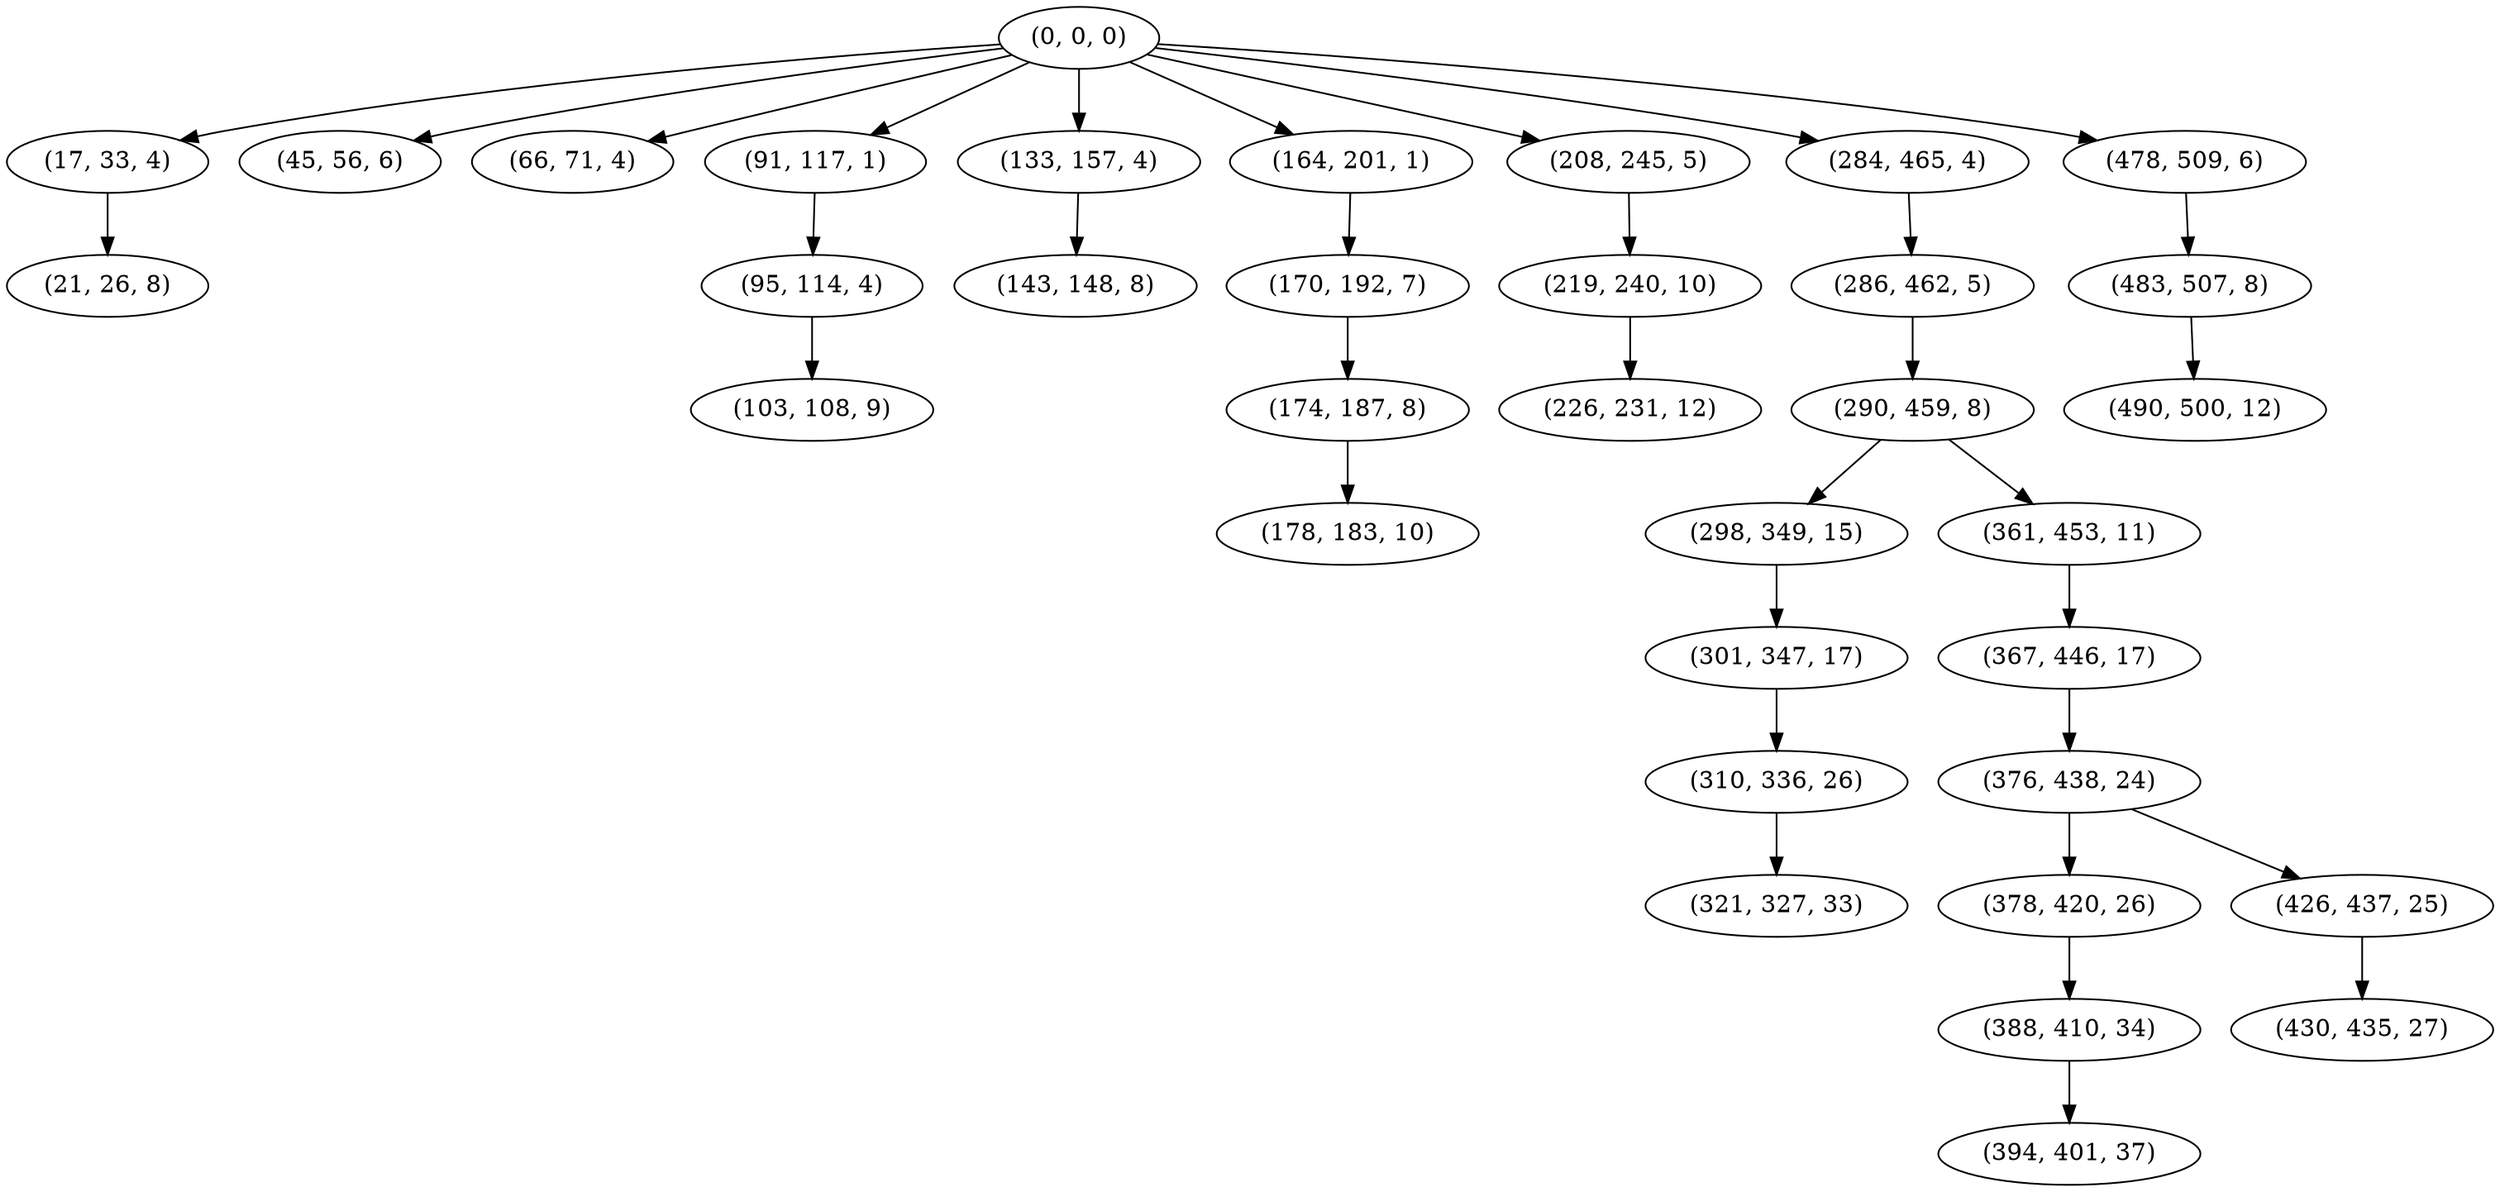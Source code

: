 digraph tree {
    "(0, 0, 0)";
    "(17, 33, 4)";
    "(21, 26, 8)";
    "(45, 56, 6)";
    "(66, 71, 4)";
    "(91, 117, 1)";
    "(95, 114, 4)";
    "(103, 108, 9)";
    "(133, 157, 4)";
    "(143, 148, 8)";
    "(164, 201, 1)";
    "(170, 192, 7)";
    "(174, 187, 8)";
    "(178, 183, 10)";
    "(208, 245, 5)";
    "(219, 240, 10)";
    "(226, 231, 12)";
    "(284, 465, 4)";
    "(286, 462, 5)";
    "(290, 459, 8)";
    "(298, 349, 15)";
    "(301, 347, 17)";
    "(310, 336, 26)";
    "(321, 327, 33)";
    "(361, 453, 11)";
    "(367, 446, 17)";
    "(376, 438, 24)";
    "(378, 420, 26)";
    "(388, 410, 34)";
    "(394, 401, 37)";
    "(426, 437, 25)";
    "(430, 435, 27)";
    "(478, 509, 6)";
    "(483, 507, 8)";
    "(490, 500, 12)";
    "(0, 0, 0)" -> "(17, 33, 4)";
    "(0, 0, 0)" -> "(45, 56, 6)";
    "(0, 0, 0)" -> "(66, 71, 4)";
    "(0, 0, 0)" -> "(91, 117, 1)";
    "(0, 0, 0)" -> "(133, 157, 4)";
    "(0, 0, 0)" -> "(164, 201, 1)";
    "(0, 0, 0)" -> "(208, 245, 5)";
    "(0, 0, 0)" -> "(284, 465, 4)";
    "(0, 0, 0)" -> "(478, 509, 6)";
    "(17, 33, 4)" -> "(21, 26, 8)";
    "(91, 117, 1)" -> "(95, 114, 4)";
    "(95, 114, 4)" -> "(103, 108, 9)";
    "(133, 157, 4)" -> "(143, 148, 8)";
    "(164, 201, 1)" -> "(170, 192, 7)";
    "(170, 192, 7)" -> "(174, 187, 8)";
    "(174, 187, 8)" -> "(178, 183, 10)";
    "(208, 245, 5)" -> "(219, 240, 10)";
    "(219, 240, 10)" -> "(226, 231, 12)";
    "(284, 465, 4)" -> "(286, 462, 5)";
    "(286, 462, 5)" -> "(290, 459, 8)";
    "(290, 459, 8)" -> "(298, 349, 15)";
    "(290, 459, 8)" -> "(361, 453, 11)";
    "(298, 349, 15)" -> "(301, 347, 17)";
    "(301, 347, 17)" -> "(310, 336, 26)";
    "(310, 336, 26)" -> "(321, 327, 33)";
    "(361, 453, 11)" -> "(367, 446, 17)";
    "(367, 446, 17)" -> "(376, 438, 24)";
    "(376, 438, 24)" -> "(378, 420, 26)";
    "(376, 438, 24)" -> "(426, 437, 25)";
    "(378, 420, 26)" -> "(388, 410, 34)";
    "(388, 410, 34)" -> "(394, 401, 37)";
    "(426, 437, 25)" -> "(430, 435, 27)";
    "(478, 509, 6)" -> "(483, 507, 8)";
    "(483, 507, 8)" -> "(490, 500, 12)";
}
